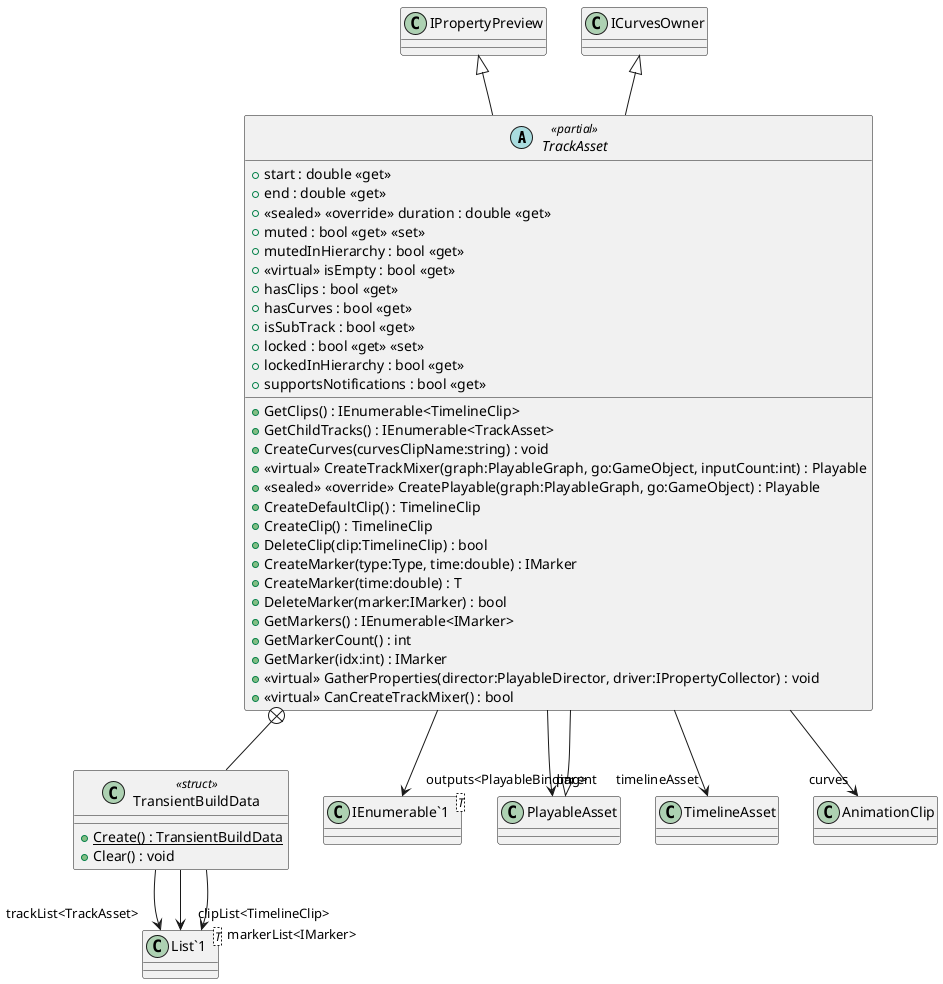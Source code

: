 @startuml
abstract class TrackAsset <<partial>> {
    + start : double <<get>>
    + end : double <<get>>
    + <<sealed>> <<override>> duration : double <<get>>
    + muted : bool <<get>> <<set>>
    + mutedInHierarchy : bool <<get>>
    + GetClips() : IEnumerable<TimelineClip>
    + <<virtual>> isEmpty : bool <<get>>
    + hasClips : bool <<get>>
    + hasCurves : bool <<get>>
    + isSubTrack : bool <<get>>
    + GetChildTracks() : IEnumerable<TrackAsset>
    + locked : bool <<get>> <<set>>
    + lockedInHierarchy : bool <<get>>
    + supportsNotifications : bool <<get>>
    + CreateCurves(curvesClipName:string) : void
    + <<virtual>> CreateTrackMixer(graph:PlayableGraph, go:GameObject, inputCount:int) : Playable
    + <<sealed>> <<override>> CreatePlayable(graph:PlayableGraph, go:GameObject) : Playable
    + CreateDefaultClip() : TimelineClip
    + CreateClip() : TimelineClip
    + DeleteClip(clip:TimelineClip) : bool
    + CreateMarker(type:Type, time:double) : IMarker
    + CreateMarker(time:double) : T
    + DeleteMarker(marker:IMarker) : bool
    + GetMarkers() : IEnumerable<IMarker>
    + GetMarkerCount() : int
    + GetMarker(idx:int) : IMarker
    + <<virtual>> GatherProperties(director:PlayableDirector, driver:IPropertyCollector) : void
    + <<virtual>> CanCreateTrackMixer() : bool
}
class TransientBuildData <<struct>> {
    + {static} Create() : TransientBuildData
    + Clear() : void
}
class "IEnumerable`1"<T> {
}
class "List`1"<T> {
}
PlayableAsset <|-- TrackAsset
IPropertyPreview <|-- TrackAsset
ICurvesOwner <|-- TrackAsset
TrackAsset --> "timelineAsset" TimelineAsset
TrackAsset --> "parent" PlayableAsset
TrackAsset --> "outputs<PlayableBinding>" "IEnumerable`1"
TrackAsset --> "curves" AnimationClip
TrackAsset +-- TransientBuildData
TransientBuildData --> "trackList<TrackAsset>" "List`1"
TransientBuildData --> "clipList<TimelineClip>" "List`1"
TransientBuildData --> "markerList<IMarker>" "List`1"
@enduml

